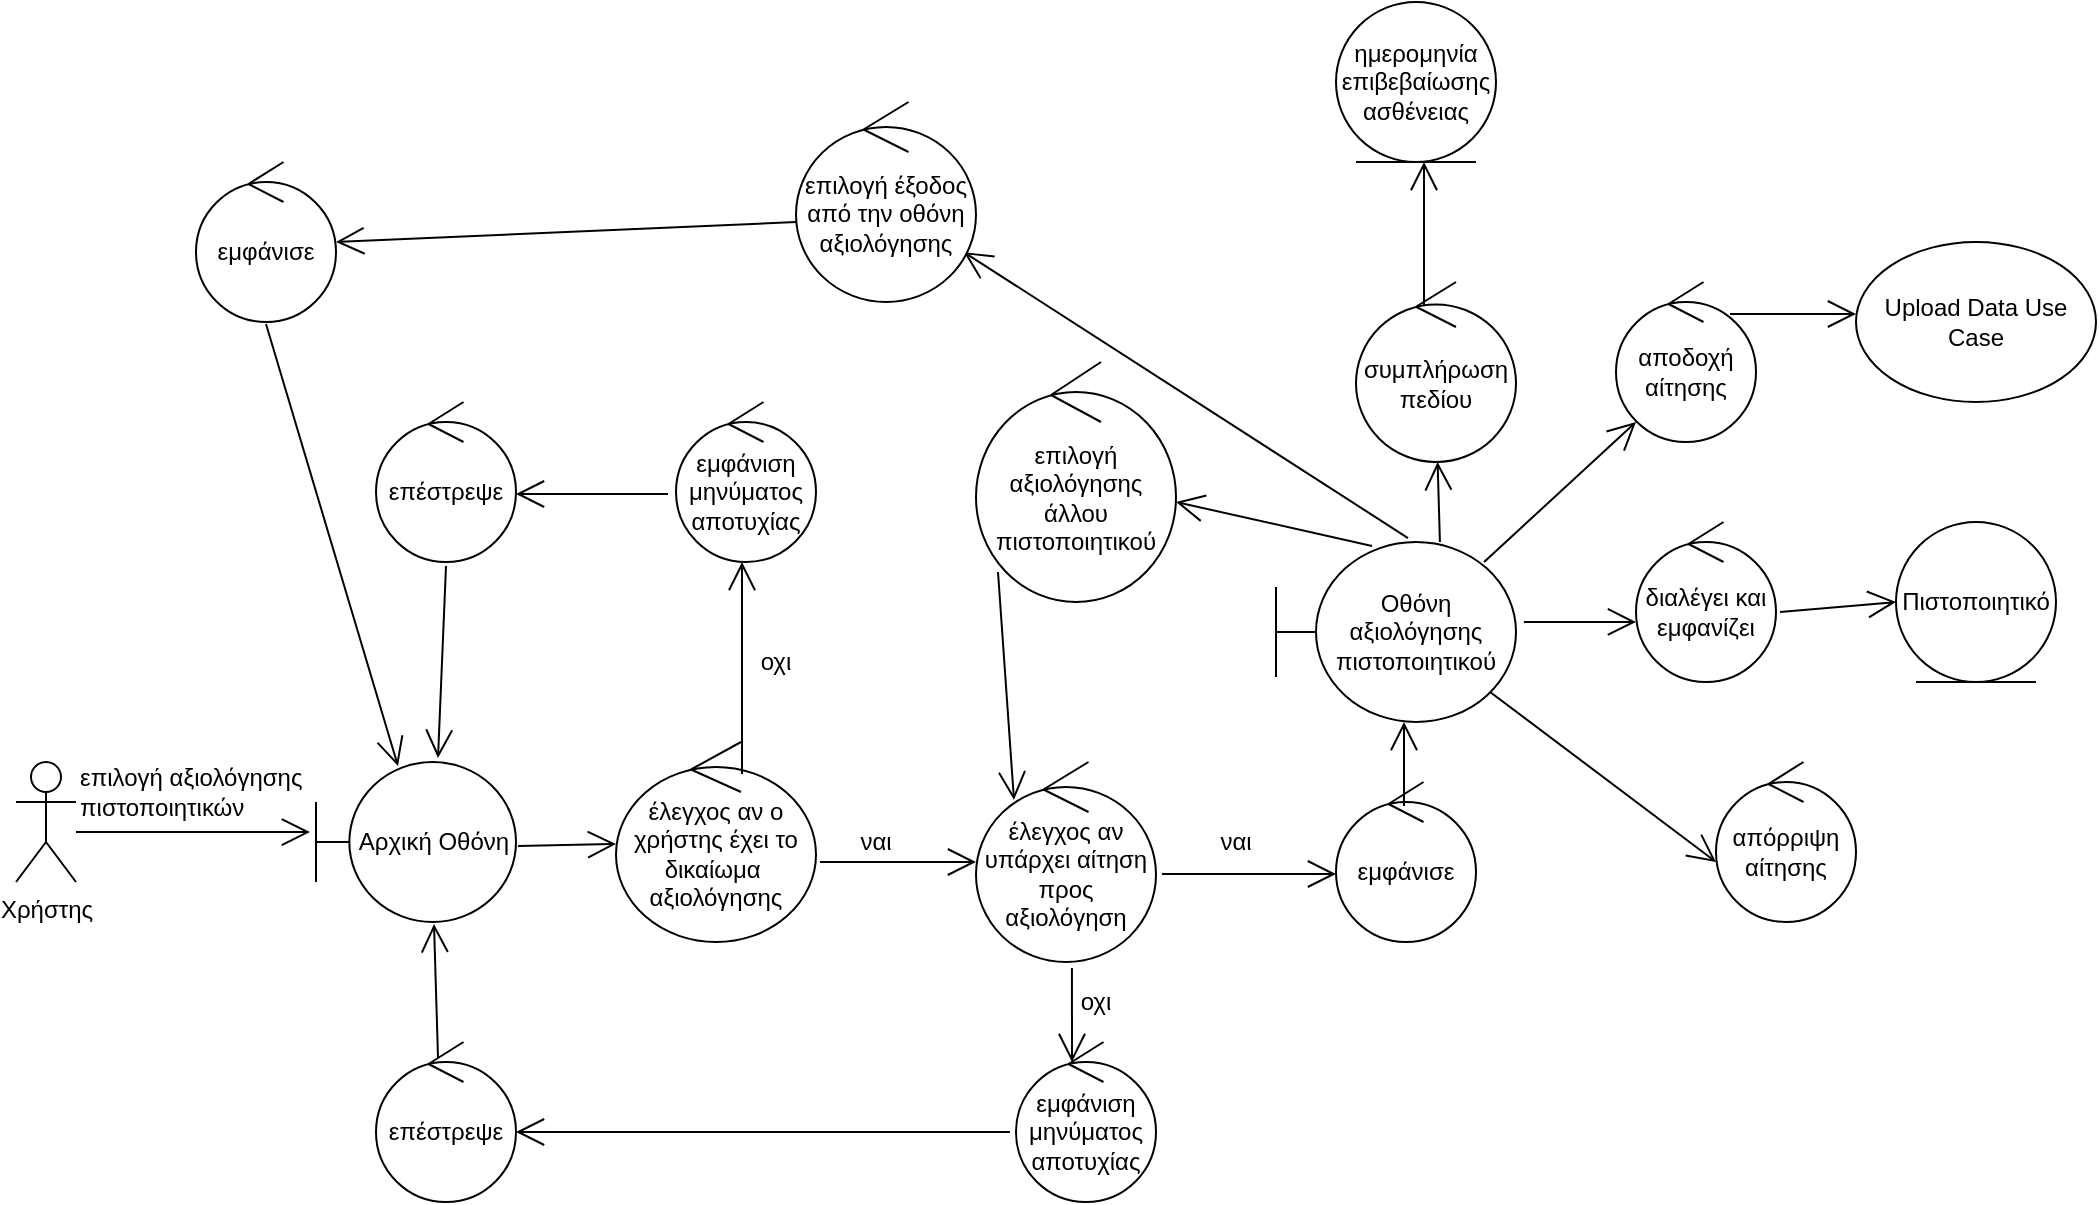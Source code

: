 <mxfile version="14.6.13" type="device"><diagram id="kw-bTzgIIzewriit32PA" name="Page-1"><mxGraphModel dx="868" dy="1306" grid="1" gridSize="10" guides="1" tooltips="1" connect="1" arrows="1" fold="1" page="1" pageScale="1" pageWidth="1169" pageHeight="827" math="0" shadow="0"><root><mxCell id="0"/><mxCell id="1" parent="0"/><mxCell id="5GBohh7X1pxJZCk8G1F_-1" value="Χρήστης" style="shape=umlActor;verticalLabelPosition=bottom;verticalAlign=top;html=1;outlineConnect=0;" parent="1" vertex="1"><mxGeometry x="30" y="220" width="30" height="60" as="geometry"/></mxCell><mxCell id="5GBohh7X1pxJZCk8G1F_-3" value="Αρχική Οθόνη" style="shape=umlBoundary;whiteSpace=wrap;html=1;" parent="1" vertex="1"><mxGeometry x="180" y="220" width="100" height="80" as="geometry"/></mxCell><mxCell id="5GBohh7X1pxJZCk8G1F_-4" value="" style="endArrow=open;endFill=1;endSize=12;html=1;exitX=1.01;exitY=0.525;exitDx=0;exitDy=0;exitPerimeter=0;" parent="1" source="5GBohh7X1pxJZCk8G1F_-3" target="5GBohh7X1pxJZCk8G1F_-7" edge="1"><mxGeometry width="160" relative="1" as="geometry"><mxPoint x="360" y="210" as="sourcePoint"/><mxPoint x="360" y="262" as="targetPoint"/></mxGeometry></mxCell><mxCell id="5GBohh7X1pxJZCk8G1F_-5" value="" style="endArrow=open;endFill=1;endSize=12;html=1;entryX=-0.03;entryY=0.438;entryDx=0;entryDy=0;entryPerimeter=0;" parent="1" target="5GBohh7X1pxJZCk8G1F_-3" edge="1"><mxGeometry width="160" relative="1" as="geometry"><mxPoint x="60" y="255" as="sourcePoint"/><mxPoint x="520" y="210" as="targetPoint"/></mxGeometry></mxCell><mxCell id="5GBohh7X1pxJZCk8G1F_-6" value="επιλογή αξιολόγησης πιστοποιητικών" style="text;html=1;strokeColor=none;fillColor=none;align=left;verticalAlign=middle;whiteSpace=wrap;rounded=0;" parent="1" vertex="1"><mxGeometry x="60" y="220" width="120" height="30" as="geometry"/></mxCell><mxCell id="5GBohh7X1pxJZCk8G1F_-7" value="έλεγχος αν ο χρήστης έχει το δικαίωμα&amp;nbsp; αξιολόγησης " style="ellipse;shape=umlControl;whiteSpace=wrap;html=1;" parent="1" vertex="1"><mxGeometry x="330" y="210" width="100" height="100" as="geometry"/></mxCell><mxCell id="5GBohh7X1pxJZCk8G1F_-10" value="" style="endArrow=open;endFill=1;endSize=12;html=1;exitX=0.63;exitY=0.16;exitDx=0;exitDy=0;exitPerimeter=0;" parent="1" source="5GBohh7X1pxJZCk8G1F_-7" edge="1"><mxGeometry width="160" relative="1" as="geometry"><mxPoint x="360" y="210" as="sourcePoint"/><mxPoint x="393" y="120" as="targetPoint"/></mxGeometry></mxCell><mxCell id="5GBohh7X1pxJZCk8G1F_-12" value="οχι" style="text;html=1;strokeColor=none;fillColor=none;align=center;verticalAlign=middle;whiteSpace=wrap;rounded=0;" parent="1" vertex="1"><mxGeometry x="390" y="160" width="40" height="20" as="geometry"/></mxCell><mxCell id="5GBohh7X1pxJZCk8G1F_-15" value="εμφάνιση μηνύματος αποτυχίας" style="ellipse;shape=umlControl;whiteSpace=wrap;html=1;" parent="1" vertex="1"><mxGeometry x="360" y="40" width="70" height="80" as="geometry"/></mxCell><mxCell id="5GBohh7X1pxJZCk8G1F_-16" value="" style="endArrow=open;endFill=1;endSize=12;html=1;exitX=-0.057;exitY=0.575;exitDx=0;exitDy=0;exitPerimeter=0;" parent="1" source="5GBohh7X1pxJZCk8G1F_-15" edge="1"><mxGeometry width="160" relative="1" as="geometry"><mxPoint x="360" y="210" as="sourcePoint"/><mxPoint x="280" y="86" as="targetPoint"/></mxGeometry></mxCell><mxCell id="5GBohh7X1pxJZCk8G1F_-17" value="επέστρεψε" style="ellipse;shape=umlControl;whiteSpace=wrap;html=1;" parent="1" vertex="1"><mxGeometry x="210" y="40" width="70" height="80" as="geometry"/></mxCell><mxCell id="5GBohh7X1pxJZCk8G1F_-18" value="" style="endArrow=open;endFill=1;endSize=12;html=1;exitX=0.5;exitY=1.025;exitDx=0;exitDy=0;exitPerimeter=0;entryX=0.61;entryY=-0.025;entryDx=0;entryDy=0;entryPerimeter=0;" parent="1" source="5GBohh7X1pxJZCk8G1F_-17" target="5GBohh7X1pxJZCk8G1F_-3" edge="1"><mxGeometry width="160" relative="1" as="geometry"><mxPoint x="360" y="210" as="sourcePoint"/><mxPoint x="520" y="210" as="targetPoint"/></mxGeometry></mxCell><mxCell id="5GBohh7X1pxJZCk8G1F_-19" value="" style="endArrow=open;endFill=1;endSize=12;html=1;" parent="1" edge="1"><mxGeometry width="160" relative="1" as="geometry"><mxPoint x="432" y="270" as="sourcePoint"/><mxPoint x="510" y="270" as="targetPoint"/></mxGeometry></mxCell><mxCell id="5GBohh7X1pxJZCk8G1F_-20" value="ναι" style="text;html=1;strokeColor=none;fillColor=none;align=center;verticalAlign=middle;whiteSpace=wrap;rounded=0;" parent="1" vertex="1"><mxGeometry x="440" y="250" width="40" height="20" as="geometry"/></mxCell><mxCell id="5GBohh7X1pxJZCk8G1F_-21" value="έλεγχος αν υπάρχει αίτηση προς αξιολόγηση" style="ellipse;shape=umlControl;whiteSpace=wrap;html=1;" parent="1" vertex="1"><mxGeometry x="510" y="220" width="90" height="100" as="geometry"/></mxCell><mxCell id="5GBohh7X1pxJZCk8G1F_-23" value="" style="endArrow=open;endFill=1;endSize=12;html=1;exitX=0.533;exitY=1.03;exitDx=0;exitDy=0;exitPerimeter=0;" parent="1" source="5GBohh7X1pxJZCk8G1F_-21" edge="1"><mxGeometry width="160" relative="1" as="geometry"><mxPoint x="360" y="270" as="sourcePoint"/><mxPoint x="558" y="370" as="targetPoint"/></mxGeometry></mxCell><mxCell id="5GBohh7X1pxJZCk8G1F_-24" value="οχι" style="text;html=1;strokeColor=none;fillColor=none;align=center;verticalAlign=middle;whiteSpace=wrap;rounded=0;" parent="1" vertex="1"><mxGeometry x="550" y="330" width="40" height="20" as="geometry"/></mxCell><mxCell id="5GBohh7X1pxJZCk8G1F_-26" value="εμφάνιση μηνύματος αποτυχίας" style="ellipse;shape=umlControl;whiteSpace=wrap;html=1;" parent="1" vertex="1"><mxGeometry x="530" y="360" width="70" height="80" as="geometry"/></mxCell><mxCell id="5GBohh7X1pxJZCk8G1F_-29" value="" style="endArrow=open;endFill=1;endSize=12;html=1;exitX=-0.043;exitY=0.563;exitDx=0;exitDy=0;exitPerimeter=0;" parent="1" source="5GBohh7X1pxJZCk8G1F_-26" edge="1"><mxGeometry width="160" relative="1" as="geometry"><mxPoint x="350" y="370" as="sourcePoint"/><mxPoint x="280" y="405" as="targetPoint"/></mxGeometry></mxCell><mxCell id="5GBohh7X1pxJZCk8G1F_-30" value="επέστρεψε" style="ellipse;shape=umlControl;whiteSpace=wrap;html=1;" parent="1" vertex="1"><mxGeometry x="210" y="360" width="70" height="80" as="geometry"/></mxCell><mxCell id="5GBohh7X1pxJZCk8G1F_-31" value="" style="endArrow=open;endFill=1;endSize=12;html=1;exitX=0.443;exitY=0.1;exitDx=0;exitDy=0;exitPerimeter=0;entryX=0.59;entryY=1.013;entryDx=0;entryDy=0;entryPerimeter=0;" parent="1" source="5GBohh7X1pxJZCk8G1F_-30" target="5GBohh7X1pxJZCk8G1F_-3" edge="1"><mxGeometry width="160" relative="1" as="geometry"><mxPoint x="360" y="270" as="sourcePoint"/><mxPoint x="238" y="330" as="targetPoint"/></mxGeometry></mxCell><mxCell id="5GBohh7X1pxJZCk8G1F_-32" value="" style="endArrow=open;endFill=1;endSize=12;html=1;exitX=1.033;exitY=0.56;exitDx=0;exitDy=0;exitPerimeter=0;" parent="1" source="5GBohh7X1pxJZCk8G1F_-21" edge="1"><mxGeometry width="160" relative="1" as="geometry"><mxPoint x="600" y="270" as="sourcePoint"/><mxPoint x="690" y="276" as="targetPoint"/></mxGeometry></mxCell><mxCell id="5GBohh7X1pxJZCk8G1F_-33" value="ναι" style="text;html=1;strokeColor=none;fillColor=none;align=center;verticalAlign=middle;whiteSpace=wrap;rounded=0;" parent="1" vertex="1"><mxGeometry x="620" y="250" width="40" height="20" as="geometry"/></mxCell><mxCell id="5GBohh7X1pxJZCk8G1F_-34" value="εμφάνισε" style="ellipse;shape=umlControl;whiteSpace=wrap;html=1;" parent="1" vertex="1"><mxGeometry x="690" y="230" width="70" height="80" as="geometry"/></mxCell><mxCell id="5GBohh7X1pxJZCk8G1F_-36" value="" style="endArrow=open;endFill=1;endSize=12;html=1;exitX=0.486;exitY=0.15;exitDx=0;exitDy=0;exitPerimeter=0;" parent="1" source="5GBohh7X1pxJZCk8G1F_-34" edge="1"><mxGeometry width="160" relative="1" as="geometry"><mxPoint x="510" y="270" as="sourcePoint"/><mxPoint x="724" y="200" as="targetPoint"/></mxGeometry></mxCell><mxCell id="5GBohh7X1pxJZCk8G1F_-37" value="Οθόνη αξιολόγησης πιστοποιητικού" style="shape=umlBoundary;whiteSpace=wrap;html=1;" parent="1" vertex="1"><mxGeometry x="660" y="110" width="120" height="90" as="geometry"/></mxCell><mxCell id="5GBohh7X1pxJZCk8G1F_-38" value="" style="endArrow=open;endFill=1;endSize=12;html=1;exitX=0.4;exitY=0.022;exitDx=0;exitDy=0;exitPerimeter=0;" parent="1" source="5GBohh7X1pxJZCk8G1F_-37" edge="1"><mxGeometry width="160" relative="1" as="geometry"><mxPoint x="510" y="180" as="sourcePoint"/><mxPoint x="610" y="90" as="targetPoint"/></mxGeometry></mxCell><mxCell id="5GBohh7X1pxJZCk8G1F_-39" value="επιλογή αξιολόγησης άλλου πιστοποιητικού" style="ellipse;shape=umlControl;whiteSpace=wrap;html=1;" parent="1" vertex="1"><mxGeometry x="510" y="20" width="100" height="120" as="geometry"/></mxCell><mxCell id="5GBohh7X1pxJZCk8G1F_-40" value="" style="endArrow=open;endFill=1;endSize=12;html=1;exitX=0.11;exitY=0.875;exitDx=0;exitDy=0;exitPerimeter=0;entryX=0.211;entryY=0.19;entryDx=0;entryDy=0;entryPerimeter=0;" parent="1" source="5GBohh7X1pxJZCk8G1F_-39" target="5GBohh7X1pxJZCk8G1F_-21" edge="1"><mxGeometry width="160" relative="1" as="geometry"><mxPoint x="510" y="180" as="sourcePoint"/><mxPoint x="670" y="180" as="targetPoint"/></mxGeometry></mxCell><mxCell id="5GBohh7X1pxJZCk8G1F_-41" value="" style="endArrow=open;endFill=1;endSize=12;html=1;exitX=1.033;exitY=0.444;exitDx=0;exitDy=0;exitPerimeter=0;" parent="1" source="5GBohh7X1pxJZCk8G1F_-37" edge="1"><mxGeometry width="160" relative="1" as="geometry"><mxPoint x="510" y="180" as="sourcePoint"/><mxPoint x="840" y="150" as="targetPoint"/></mxGeometry></mxCell><mxCell id="5GBohh7X1pxJZCk8G1F_-42" value="διαλέγει και εμφανίζει" style="ellipse;shape=umlControl;whiteSpace=wrap;html=1;" parent="1" vertex="1"><mxGeometry x="840" y="100" width="70" height="80" as="geometry"/></mxCell><mxCell id="5GBohh7X1pxJZCk8G1F_-43" value="Πιστοποιητικό" style="ellipse;shape=umlEntity;whiteSpace=wrap;html=1;" parent="1" vertex="1"><mxGeometry x="970" y="100" width="80" height="80" as="geometry"/></mxCell><mxCell id="5GBohh7X1pxJZCk8G1F_-44" value="" style="endArrow=open;endFill=1;endSize=12;html=1;exitX=1.029;exitY=0.563;exitDx=0;exitDy=0;exitPerimeter=0;entryX=0;entryY=0.5;entryDx=0;entryDy=0;" parent="1" source="5GBohh7X1pxJZCk8G1F_-42" target="5GBohh7X1pxJZCk8G1F_-43" edge="1"><mxGeometry width="160" relative="1" as="geometry"><mxPoint x="650" y="210" as="sourcePoint"/><mxPoint x="810" y="210" as="targetPoint"/></mxGeometry></mxCell><mxCell id="5GBohh7X1pxJZCk8G1F_-48" value="" style="endArrow=open;endFill=1;endSize=12;html=1;exitX=0.55;exitY=-0.022;exitDx=0;exitDy=0;exitPerimeter=0;" parent="1" source="5GBohh7X1pxJZCk8G1F_-37" target="5GBohh7X1pxJZCk8G1F_-49" edge="1"><mxGeometry width="160" relative="1" as="geometry"><mxPoint x="560" y="30" as="sourcePoint"/><mxPoint x="490" y="-110" as="targetPoint"/></mxGeometry></mxCell><mxCell id="5GBohh7X1pxJZCk8G1F_-49" value="επιλογή έξοδος από την οθόνη αξιολόγησης" style="ellipse;shape=umlControl;whiteSpace=wrap;html=1;" parent="1" vertex="1"><mxGeometry x="420" y="-110" width="90" height="100" as="geometry"/></mxCell><mxCell id="5GBohh7X1pxJZCk8G1F_-50" value="" style="endArrow=open;endFill=1;endSize=12;html=1;exitX=0;exitY=0.6;exitDx=0;exitDy=0;exitPerimeter=0;" parent="1" source="5GBohh7X1pxJZCk8G1F_-49" edge="1"><mxGeometry width="160" relative="1" as="geometry"><mxPoint x="410" y="60" as="sourcePoint"/><mxPoint x="190" y="-40" as="targetPoint"/></mxGeometry></mxCell><mxCell id="5GBohh7X1pxJZCk8G1F_-51" value="εμφάνισε" style="ellipse;shape=umlControl;whiteSpace=wrap;html=1;" parent="1" vertex="1"><mxGeometry x="120" y="-80" width="70" height="80" as="geometry"/></mxCell><mxCell id="5GBohh7X1pxJZCk8G1F_-52" value="" style="endArrow=open;endFill=1;endSize=12;html=1;exitX=0.5;exitY=1.013;exitDx=0;exitDy=0;exitPerimeter=0;entryX=0.41;entryY=0.025;entryDx=0;entryDy=0;entryPerimeter=0;" parent="1" source="5GBohh7X1pxJZCk8G1F_-51" target="5GBohh7X1pxJZCk8G1F_-3" edge="1"><mxGeometry width="160" relative="1" as="geometry"><mxPoint x="410" y="60" as="sourcePoint"/><mxPoint x="570" y="60" as="targetPoint"/></mxGeometry></mxCell><mxCell id="5GBohh7X1pxJZCk8G1F_-55" value="" style="endArrow=open;endFill=1;endSize=12;html=1;exitX=0.683;exitY=0;exitDx=0;exitDy=0;exitPerimeter=0;" parent="1" source="5GBohh7X1pxJZCk8G1F_-37" target="5GBohh7X1pxJZCk8G1F_-56" edge="1"><mxGeometry width="160" relative="1" as="geometry"><mxPoint x="730" y="120" as="sourcePoint"/><mxPoint x="742" y="60" as="targetPoint"/></mxGeometry></mxCell><mxCell id="5GBohh7X1pxJZCk8G1F_-56" value="συμπλήρωση πεδίου" style="ellipse;shape=umlControl;whiteSpace=wrap;html=1;" parent="1" vertex="1"><mxGeometry x="700" y="-20" width="80" height="90" as="geometry"/></mxCell><mxCell id="5GBohh7X1pxJZCk8G1F_-57" value="" style="endArrow=open;endFill=1;endSize=12;html=1;exitX=0.425;exitY=0.133;exitDx=0;exitDy=0;exitPerimeter=0;" parent="1" source="5GBohh7X1pxJZCk8G1F_-56" edge="1"><mxGeometry width="160" relative="1" as="geometry"><mxPoint x="730" y="30" as="sourcePoint"/><mxPoint x="734" y="-80" as="targetPoint"/></mxGeometry></mxCell><mxCell id="5GBohh7X1pxJZCk8G1F_-58" value="ημερομηνία επιβεβαίωσης ασθένειας" style="ellipse;shape=umlEntity;whiteSpace=wrap;html=1;" parent="1" vertex="1"><mxGeometry x="690" y="-160" width="80" height="80" as="geometry"/></mxCell><mxCell id="5GBohh7X1pxJZCk8G1F_-59" value="" style="endArrow=open;endFill=1;endSize=12;html=1;exitX=0.867;exitY=0.111;exitDx=0;exitDy=0;exitPerimeter=0;" parent="1" source="5GBohh7X1pxJZCk8G1F_-37" edge="1"><mxGeometry width="160" relative="1" as="geometry"><mxPoint x="730" y="30" as="sourcePoint"/><mxPoint x="840" y="50" as="targetPoint"/></mxGeometry></mxCell><mxCell id="5GBohh7X1pxJZCk8G1F_-60" value="αποδοχή αίτησης" style="ellipse;shape=umlControl;whiteSpace=wrap;html=1;" parent="1" vertex="1"><mxGeometry x="830" y="-20" width="70" height="80" as="geometry"/></mxCell><mxCell id="5GBohh7X1pxJZCk8G1F_-61" value="" style="endArrow=open;endFill=1;endSize=12;html=1;exitX=0.814;exitY=0.2;exitDx=0;exitDy=0;exitPerimeter=0;" parent="1" source="5GBohh7X1pxJZCk8G1F_-60" edge="1"><mxGeometry width="160" relative="1" as="geometry"><mxPoint x="730" y="60" as="sourcePoint"/><mxPoint x="950" y="-4" as="targetPoint"/></mxGeometry></mxCell><mxCell id="5GBohh7X1pxJZCk8G1F_-65" value="" style="endArrow=open;endFill=1;endSize=12;html=1;exitX=0.892;exitY=0.833;exitDx=0;exitDy=0;exitPerimeter=0;" parent="1" source="5GBohh7X1pxJZCk8G1F_-37" edge="1"><mxGeometry width="160" relative="1" as="geometry"><mxPoint x="800" y="150" as="sourcePoint"/><mxPoint x="880" y="270" as="targetPoint"/></mxGeometry></mxCell><mxCell id="5GBohh7X1pxJZCk8G1F_-66" value="απόρριψη αίτησης" style="ellipse;shape=umlControl;whiteSpace=wrap;html=1;" parent="1" vertex="1"><mxGeometry x="880" y="220" width="70" height="80" as="geometry"/></mxCell><mxCell id="9i3yZND7KIlxhlk_OarZ-1" value="Upload Data Use Case" style="ellipse;whiteSpace=wrap;html=1;" vertex="1" parent="1"><mxGeometry x="950" y="-40" width="120" height="80" as="geometry"/></mxCell></root></mxGraphModel></diagram></mxfile>